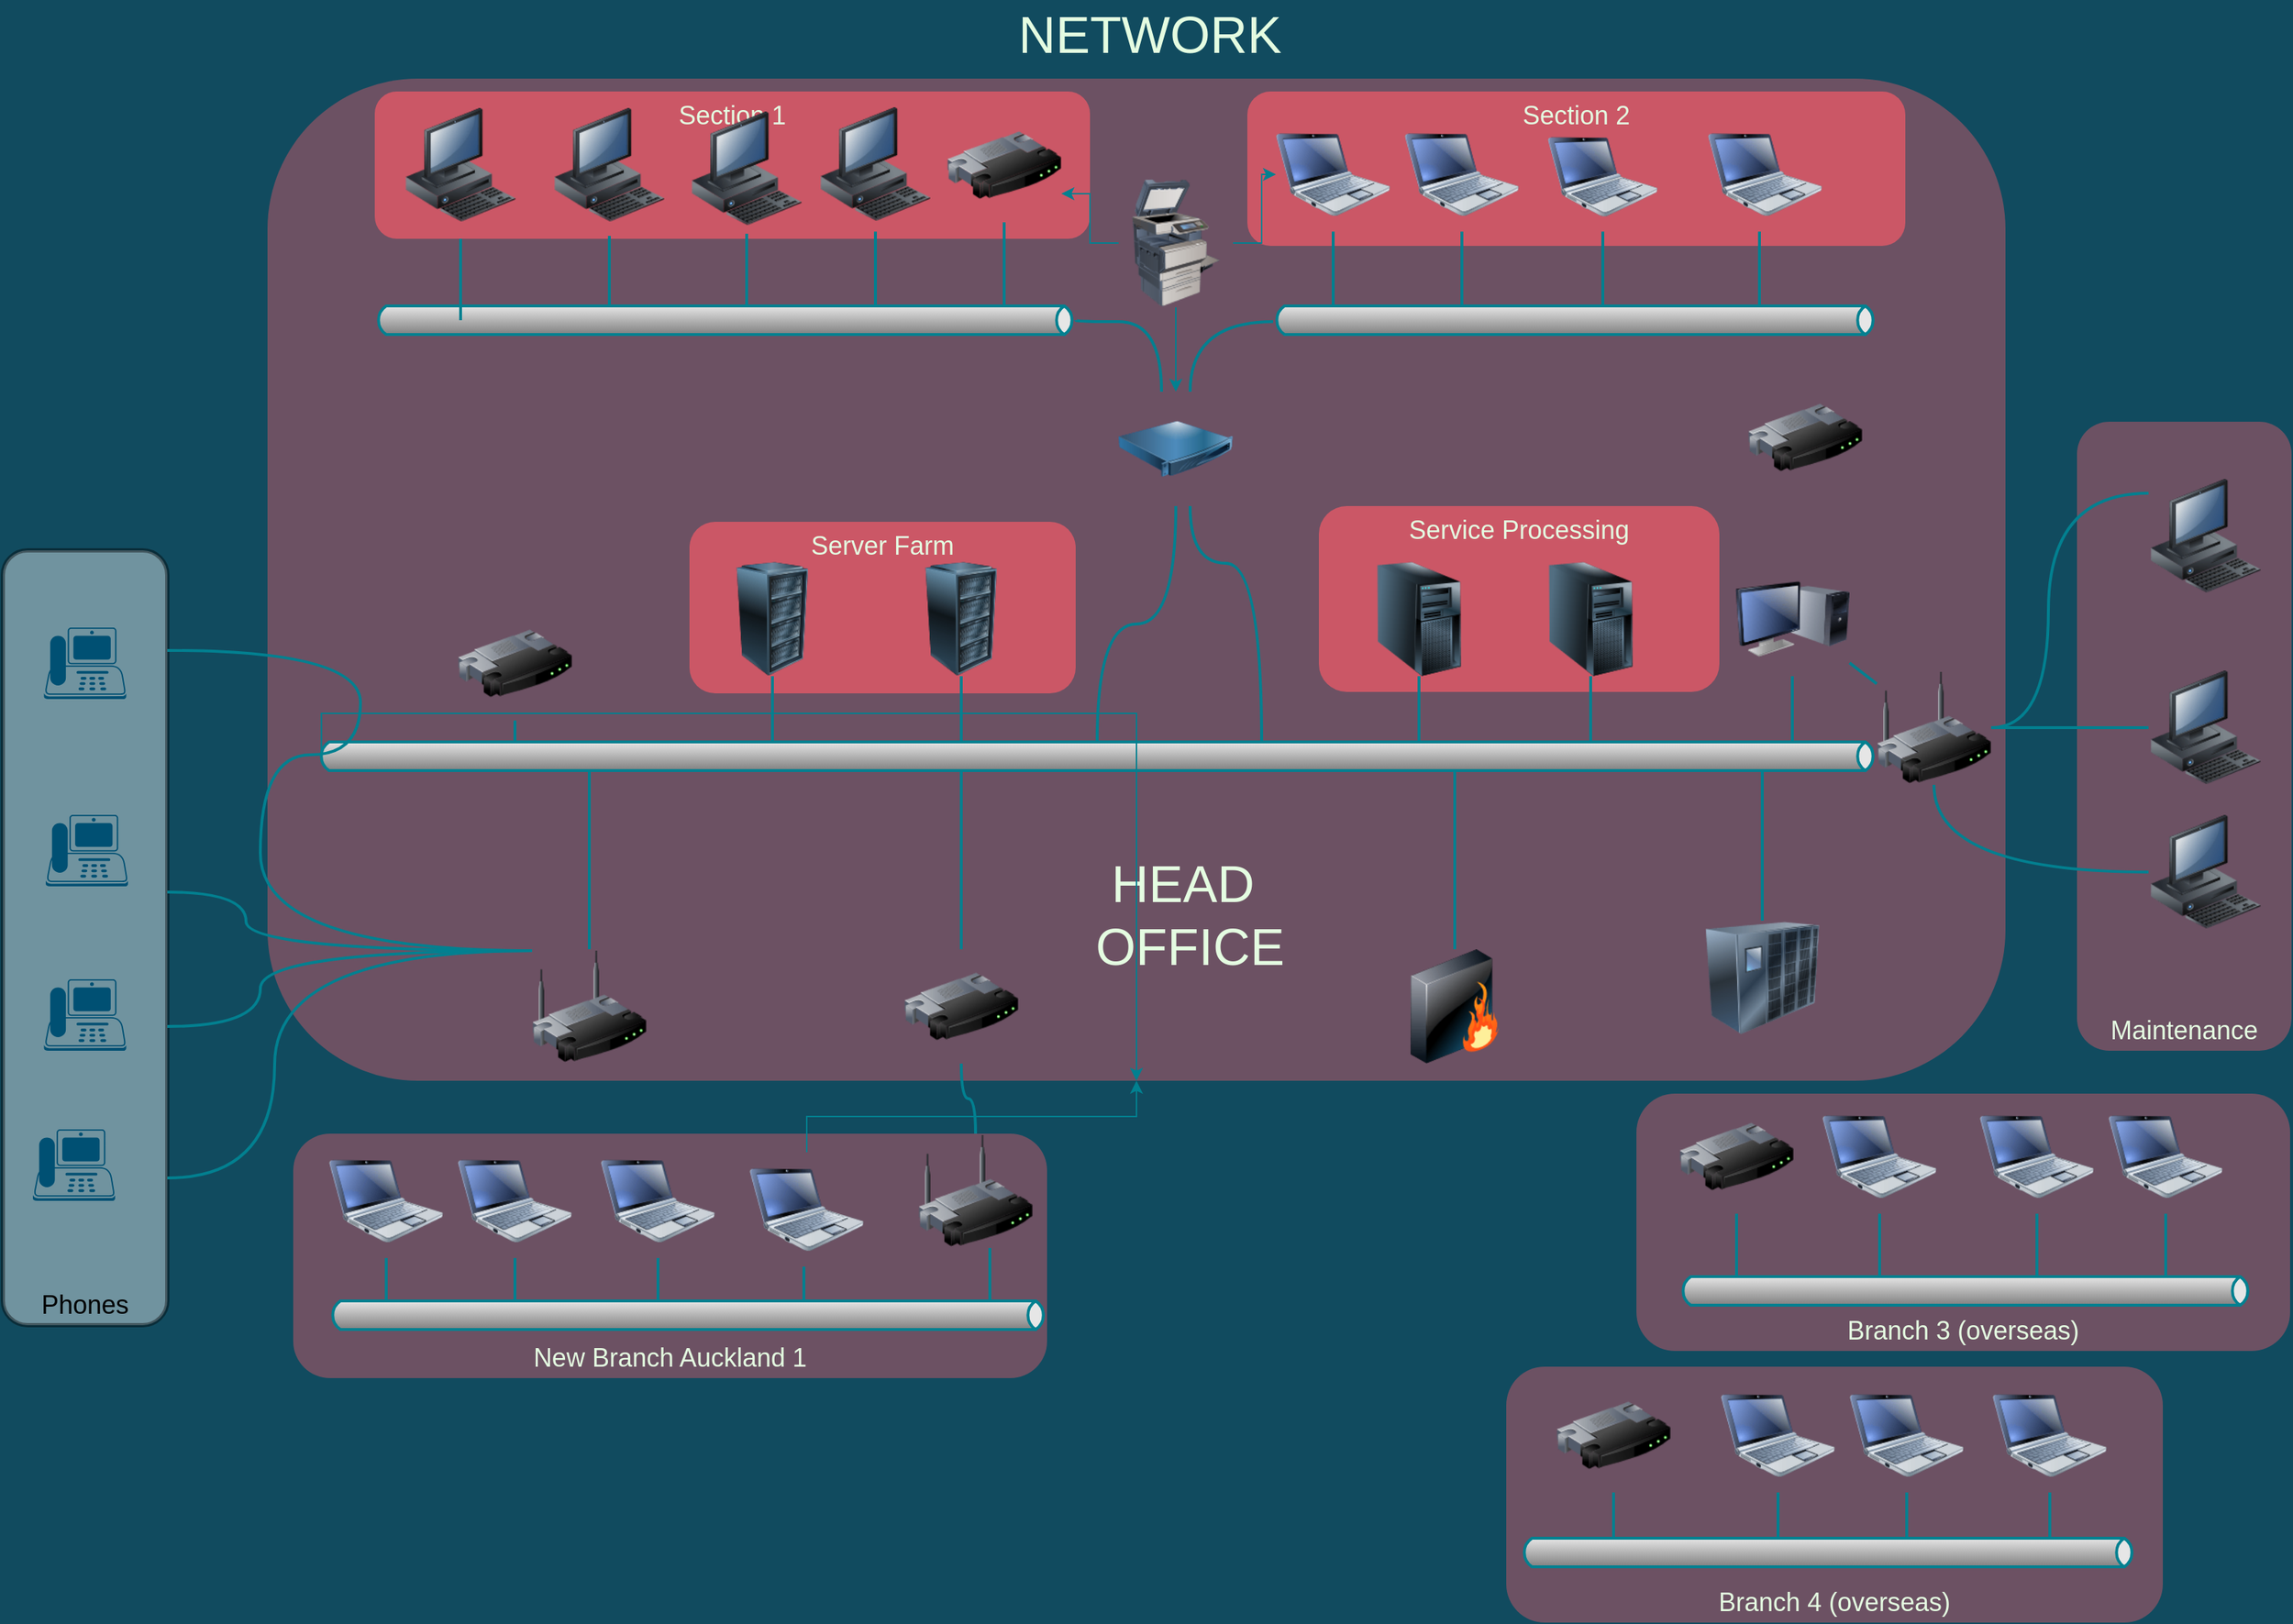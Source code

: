 <mxfile version="20.2.3" type="github">
  <diagram id="a45cf8ec-cd66-6f27-3ac3-be6e809c9e4a" name="Page-1">
    <mxGraphModel dx="1422" dy="737" grid="1" gridSize="10" guides="1" tooltips="1" connect="1" arrows="1" fold="1" page="1" pageScale="1" pageWidth="827" pageHeight="1169" background="#114B5F" math="0" shadow="0">
      <root>
        <mxCell id="0" />
        <mxCell id="1" parent="0" />
        <mxCell id="2" value="Maintenance" style="rounded=1;whiteSpace=wrap;html=1;shadow=0;strokeColor=none;fillColor=#F45B69;fontSize=18;fontColor=#E4FDE1;verticalAlign=bottom;fontStyle=0;opacity=40;strokeWidth=3;" parent="1" vertex="1">
          <mxGeometry x="1480" y="310" width="150" height="440" as="geometry" />
        </mxCell>
        <mxCell id="3" value="" style="rounded=1;whiteSpace=wrap;html=1;shadow=0;strokeColor=none;fillColor=#F45B69;fontSize=18;fontColor=#E4FDE1;opacity=40;fontStyle=0;strokeWidth=3;" parent="1" vertex="1">
          <mxGeometry x="215" y="70" width="1215" height="701" as="geometry" />
        </mxCell>
        <mxCell id="4" value="&lt;span&gt;Section 1&lt;/span&gt;" style="rounded=1;whiteSpace=wrap;html=1;shadow=0;strokeColor=none;fillColor=#F45B69;fontSize=18;fontColor=#E4FDE1;verticalAlign=top;opacity=70;fontStyle=0;strokeWidth=3;" parent="1" vertex="1">
          <mxGeometry x="290" y="79" width="500" height="103" as="geometry" />
        </mxCell>
        <mxCell id="7" value="Server Farm" style="rounded=1;whiteSpace=wrap;html=1;shadow=0;strokeColor=none;fillColor=#F45B69;fontSize=18;fontColor=#E4FDE1;verticalAlign=top;fontStyle=0;opacity=70;strokeWidth=3;" parent="1" vertex="1">
          <mxGeometry x="510" y="380" width="270" height="120" as="geometry" />
        </mxCell>
        <mxCell id="8" value="Service Processing" style="rounded=1;whiteSpace=wrap;html=1;shadow=0;strokeColor=none;fillColor=#F45B69;fontSize=18;fontColor=#E4FDE1;verticalAlign=top;fontStyle=0;opacity=70;strokeWidth=3;" parent="1" vertex="1">
          <mxGeometry x="950" y="369" width="280" height="130" as="geometry" />
        </mxCell>
        <mxCell id="10" value="&lt;span style=&quot;line-height: 17.182px&quot;&gt;Section 2&lt;/span&gt;&lt;br&gt;" style="rounded=1;whiteSpace=wrap;html=1;shadow=0;strokeColor=none;fillColor=#F45B69;fontSize=18;fontColor=#E4FDE1;verticalAlign=top;opacity=70;fontStyle=0;strokeWidth=3;" parent="1" vertex="1">
          <mxGeometry x="900" y="79" width="460" height="108" as="geometry" />
        </mxCell>
        <mxCell id="11" value="Branch 4&lt;span style=&quot;line-height: 17.182px&quot;&gt;&amp;nbsp;(overseas)&lt;/span&gt;" style="rounded=1;whiteSpace=wrap;html=1;shadow=0;strokeColor=none;fillColor=#F45B69;fontSize=18;fontColor=#E4FDE1;fontStyle=0;verticalAlign=bottom;opacity=40;strokeWidth=3;" parent="1" vertex="1">
          <mxGeometry x="1081" y="971" width="459" height="179" as="geometry" />
        </mxCell>
        <mxCell id="12" value="Branch 3 (overseas)" style="rounded=1;whiteSpace=wrap;html=1;shadow=0;strokeColor=none;fillColor=#F45B69;fontSize=18;fontColor=#E4FDE1;verticalAlign=bottom;fontStyle=0;opacity=40;strokeWidth=3;" parent="1" vertex="1">
          <mxGeometry x="1172" y="780" width="457" height="180" as="geometry" />
        </mxCell>
        <mxCell id="15" value="New Branch Auckland 1" style="rounded=1;whiteSpace=wrap;html=1;shadow=0;strokeColor=none;fillColor=#F45B69;fontSize=18;fontColor=#E4FDE1;verticalAlign=bottom;fontStyle=0;opacity=40;strokeWidth=3;" parent="1" vertex="1">
          <mxGeometry x="233" y="808" width="527" height="171" as="geometry" />
        </mxCell>
        <mxCell id="16" value="Phones" style="rounded=1;whiteSpace=wrap;html=1;shadow=0;fontSize=18;verticalAlign=bottom;fontStyle=0;opacity=40;strokeWidth=3;" parent="1" vertex="1">
          <mxGeometry x="30" y="400" width="115" height="542" as="geometry" />
        </mxCell>
        <mxCell id="20" value="" style="strokeWidth=2;strokeColor=#028090;dashed=0;align=center;html=1;fontSize=8;shape=mxgraph.eip.messageChannel;shadow=0;fillColor=#F45B69;fontColor=#E4FDE1;fontStyle=0" parent="1" vertex="1">
          <mxGeometry x="290" y="229" width="490" height="20" as="geometry" />
        </mxCell>
        <mxCell id="21" value="" style="edgeStyle=elbowEdgeStyle;strokeWidth=2;rounded=0;endArrow=none;startArrow=none;startSize=10;endSize=10;dashed=0;html=1;strokeColor=#028090;fontSize=18;fontColor=#E4FDE1;startFill=0;endFill=0;fontStyle=0;labelBackgroundColor=#114B5F;" parent="1" target="20" edge="1">
          <mxGeometry relative="1" as="geometry">
            <mxPoint x="454" y="180" as="sourcePoint" />
            <mxPoint x="540" y="230" as="targetPoint" />
          </mxGeometry>
        </mxCell>
        <mxCell id="27" value="" style="image;html=1;image=img/lib/clip_art/computers/Netbook_128x128.png;shadow=0;strokeColor=#028090;fillColor=#F45B69;fontSize=18;fontColor=#E4FDE1;fontStyle=0;labelBackgroundColor=#114B5F;" parent="1" vertex="1">
          <mxGeometry x="920" y="97" width="80" height="80" as="geometry" />
        </mxCell>
        <mxCell id="28" value="" style="image;html=1;image=img/lib/clip_art/computers/Netbook_128x128.png;shadow=0;strokeColor=#028090;fillColor=#F45B69;fontSize=18;fontColor=#E4FDE1;fontStyle=0;labelBackgroundColor=#114B5F;" parent="1" vertex="1">
          <mxGeometry x="1010" y="97" width="80" height="80" as="geometry" />
        </mxCell>
        <mxCell id="29" value="" style="image;html=1;image=img/lib/clip_art/computers/Netbook_128x128.png;shadow=0;strokeColor=#028090;fillColor=#F45B69;fontSize=18;fontColor=#E4FDE1;fontStyle=0;labelBackgroundColor=#114B5F;" parent="1" vertex="1">
          <mxGeometry x="1110" y="100" width="77" height="77" as="geometry" />
        </mxCell>
        <mxCell id="34" value="" style="image;html=1;image=img/lib/clip_art/computers/Netbook_128x128.png;shadow=0;strokeColor=#028090;fillColor=#F45B69;fontSize=18;fontColor=#E4FDE1;fontStyle=0;labelBackgroundColor=#114B5F;" parent="1" vertex="1">
          <mxGeometry x="1222" y="97" width="80" height="80" as="geometry" />
        </mxCell>
        <mxCell id="39" value="" style="image;html=1;image=img/lib/clip_art/computers/Server_Rack_128x128.png;shadow=0;strokeColor=#028090;fillColor=#F45B69;fontSize=18;fontColor=#E4FDE1;fontStyle=0;labelBackgroundColor=#114B5F;" parent="1" vertex="1">
          <mxGeometry x="528" y="408" width="80" height="80" as="geometry" />
        </mxCell>
        <mxCell id="40" value="" style="image;html=1;image=img/lib/clip_art/computers/Server_Rack_128x128.png;shadow=0;strokeColor=#028090;fillColor=#F45B69;fontSize=18;fontColor=#E4FDE1;fontStyle=0;labelBackgroundColor=#114B5F;" parent="1" vertex="1">
          <mxGeometry x="660" y="408" width="80" height="80" as="geometry" />
        </mxCell>
        <mxCell id="42" value="" style="image;html=1;image=img/lib/clip_art/computers/Server_Tower_128x128.png;shadow=0;strokeColor=#028090;fillColor=#F45B69;fontSize=18;fontColor=#E4FDE1;fontStyle=0;labelBackgroundColor=#114B5F;" parent="1" vertex="1">
          <mxGeometry x="980" y="408" width="80" height="80" as="geometry" />
        </mxCell>
        <mxCell id="43" value="" style="image;html=1;image=img/lib/clip_art/computers/Server_Tower_128x128.png;shadow=0;strokeColor=#028090;fillColor=#F45B69;fontSize=18;fontColor=#E4FDE1;fontStyle=0;labelBackgroundColor=#114B5F;" parent="1" vertex="1">
          <mxGeometry x="1100" y="408" width="80" height="80" as="geometry" />
        </mxCell>
        <mxCell id="45" value="" style="strokeWidth=2;strokeColor=#028090;dashed=0;align=center;html=1;fontSize=8;shape=mxgraph.eip.messageChannel;shadow=0;fillColor=#F45B69;fontColor=#E4FDE1;fontStyle=0" parent="1" vertex="1">
          <mxGeometry x="918" y="229" width="422" height="20" as="geometry" />
        </mxCell>
        <mxCell id="48" value="" style="strokeWidth=2;strokeColor=#028090;dashed=0;align=center;html=1;fontSize=8;shape=mxgraph.eip.messageChannel;shadow=0;fillColor=#F45B69;fontColor=#E4FDE1;fontStyle=0" parent="1" vertex="1">
          <mxGeometry x="250" y="534" width="1090" height="20" as="geometry" />
        </mxCell>
        <mxCell id="51" value="" style="image;html=1;image=img/lib/clip_art/networking/Router_128x128.png;shadow=0;strokeColor=#028090;fillColor=#F45B69;fontSize=18;fontColor=#E4FDE1;fontStyle=0;labelBackgroundColor=#114B5F;" parent="1" vertex="1">
          <mxGeometry x="690" y="90.5" width="80" height="80" as="geometry" />
        </mxCell>
        <mxCell id="52" value="" style="image;html=1;image=img/lib/clip_art/networking/Router_128x128.png;shadow=0;strokeColor=#028090;fillColor=#F45B69;fontSize=18;fontColor=#E4FDE1;fontStyle=0;labelBackgroundColor=#114B5F;" parent="1" vertex="1">
          <mxGeometry x="1250" y="281" width="80" height="80" as="geometry" />
        </mxCell>
        <mxCell id="53" value="" style="image;html=1;image=img/lib/clip_art/networking/Router_128x128.png;shadow=0;strokeColor=#028090;fillColor=#F45B69;fontSize=18;fontColor=#E4FDE1;fontStyle=0;labelBackgroundColor=#114B5F;" parent="1" vertex="1">
          <mxGeometry x="660" y="679" width="80" height="80" as="geometry" />
        </mxCell>
        <mxCell id="54" value="" style="image;html=1;image=img/lib/clip_art/computers/Monitor_Tower_128x128.png;shadow=0;strokeColor=#028090;fillColor=#F45B69;fontSize=18;fontColor=#E4FDE1;fontStyle=0;labelBackgroundColor=#114B5F;" parent="1" vertex="1">
          <mxGeometry x="1241" y="408" width="80" height="80" as="geometry" />
        </mxCell>
        <mxCell id="55" value="" style="image;html=1;image=img/lib/clip_art/networking/Wireless_Router_128x128.png;shadow=0;strokeColor=#028090;fillColor=#F45B69;fontSize=18;fontColor=#E4FDE1;fontStyle=0;labelBackgroundColor=#114B5F;" parent="1" vertex="1">
          <mxGeometry x="400" y="679" width="80" height="80" as="geometry" />
        </mxCell>
        <mxCell id="56" value="" style="image;html=1;image=img/lib/clip_art/networking/Wireless_Router_128x128.png;shadow=0;strokeColor=#028090;fillColor=#F45B69;fontSize=18;fontColor=#E4FDE1;fontStyle=0;labelBackgroundColor=#114B5F;" parent="1" vertex="1">
          <mxGeometry x="1340" y="484" width="80" height="80" as="geometry" />
        </mxCell>
        <mxCell id="57" value="" style="image;html=1;image=img/lib/clip_art/networking/Wireless_Router_128x128.png;shadow=0;strokeColor=#028090;fillColor=#F45B69;fontSize=18;fontColor=#E4FDE1;fontStyle=0;labelBackgroundColor=#114B5F;" parent="1" vertex="1">
          <mxGeometry x="670" y="808" width="80" height="80" as="geometry" />
        </mxCell>
        <mxCell id="58" style="edgeStyle=orthogonalEdgeStyle;rounded=0;html=1;fontSize=18;fontColor=#E4FDE1;endArrow=none;endFill=0;strokeColor=#028090;strokeWidth=2;curved=1;fontStyle=0;labelBackgroundColor=#114B5F;" parent="1" source="53" target="57" edge="1">
          <mxGeometry relative="1" as="geometry" />
        </mxCell>
        <mxCell id="59" value="" style="image;html=1;image=img/lib/clip_art/computers/Netbook_128x128.png;shadow=0;strokeColor=#028090;fillColor=#F45B69;fontSize=18;fontColor=#E4FDE1;fontStyle=0;labelBackgroundColor=#114B5F;" parent="1" vertex="1">
          <mxGeometry x="258" y="815" width="80" height="80" as="geometry" />
        </mxCell>
        <mxCell id="60" value="" style="image;html=1;image=img/lib/clip_art/computers/Netbook_128x128.png;shadow=0;strokeColor=#028090;fillColor=#F45B69;fontSize=18;fontColor=#E4FDE1;fontStyle=0;labelBackgroundColor=#114B5F;" parent="1" vertex="1">
          <mxGeometry x="348" y="815" width="80" height="80" as="geometry" />
        </mxCell>
        <mxCell id="61" value="" style="image;html=1;image=img/lib/clip_art/computers/Netbook_128x128.png;shadow=0;strokeColor=#028090;fillColor=#F45B69;fontSize=18;fontColor=#E4FDE1;fontStyle=0;labelBackgroundColor=#114B5F;" parent="1" vertex="1">
          <mxGeometry x="448" y="815" width="80" height="80" as="geometry" />
        </mxCell>
        <mxCell id="62" value="" style="strokeWidth=2;strokeColor=#028090;dashed=0;align=center;html=1;fontSize=8;shape=mxgraph.eip.messageChannel;shadow=0;fillColor=#F45B69;fontColor=#E4FDE1;fontStyle=0" parent="1" vertex="1">
          <mxGeometry x="258" y="925" width="502" height="20" as="geometry" />
        </mxCell>
        <mxCell id="S_aeM2Ueok2u3y1u8jTA-180" style="edgeStyle=orthogonalEdgeStyle;rounded=0;orthogonalLoop=1;jettySize=auto;html=1;fontColor=#E4FDE1;strokeColor=#028090;fillColor=#F45B69;" edge="1" parent="1" source="64" target="3">
          <mxGeometry relative="1" as="geometry" />
        </mxCell>
        <mxCell id="64" value="" style="image;html=1;image=img/lib/clip_art/computers/Netbook_128x128.png;shadow=0;strokeColor=#028090;fillColor=#F45B69;fontSize=18;fontColor=#E4FDE1;fontStyle=0;labelBackgroundColor=#114B5F;" parent="1" vertex="1">
          <mxGeometry x="552" y="821" width="80" height="80" as="geometry" />
        </mxCell>
        <mxCell id="67" value="" style="image;html=1;image=img/lib/clip_art/computers/Netbook_128x128.png;shadow=0;strokeColor=#028090;fillColor=#F45B69;fontSize=18;fontColor=#E4FDE1;fontStyle=0;labelBackgroundColor=#114B5F;" parent="1" vertex="1">
          <mxGeometry x="1502" y="784" width="80" height="80" as="geometry" />
        </mxCell>
        <mxCell id="68" value="" style="image;html=1;image=img/lib/clip_art/computers/Netbook_128x128.png;shadow=0;strokeColor=#028090;fillColor=#F45B69;fontSize=18;fontColor=#E4FDE1;fontStyle=0;labelBackgroundColor=#114B5F;" parent="1" vertex="1">
          <mxGeometry x="1412" y="784" width="80" height="80" as="geometry" />
        </mxCell>
        <mxCell id="69" value="" style="image;html=1;image=img/lib/clip_art/computers/Netbook_128x128.png;shadow=0;strokeColor=#028090;fillColor=#F45B69;fontSize=18;fontColor=#E4FDE1;fontStyle=0;labelBackgroundColor=#114B5F;" parent="1" vertex="1">
          <mxGeometry x="1302" y="784" width="80" height="80" as="geometry" />
        </mxCell>
        <mxCell id="70" value="" style="strokeWidth=2;strokeColor=#028090;dashed=0;align=center;html=1;fontSize=8;shape=mxgraph.eip.messageChannel;shadow=0;fillColor=#F45B69;fontColor=#E4FDE1;fontStyle=0" parent="1" vertex="1">
          <mxGeometry x="1202" y="908" width="400" height="20" as="geometry" />
        </mxCell>
        <mxCell id="71" value="" style="image;html=1;image=img/lib/clip_art/computers/Netbook_128x128.png;shadow=0;strokeColor=#028090;fillColor=#F45B69;fontSize=18;fontColor=#E4FDE1;fontStyle=0;labelBackgroundColor=#114B5F;" parent="1" vertex="1">
          <mxGeometry x="1231" y="979" width="80" height="80" as="geometry" />
        </mxCell>
        <mxCell id="72" value="" style="image;html=1;image=img/lib/clip_art/computers/Netbook_128x128.png;shadow=0;strokeColor=#028090;fillColor=#F45B69;fontSize=18;fontColor=#E4FDE1;fontStyle=0;labelBackgroundColor=#114B5F;" parent="1" vertex="1">
          <mxGeometry x="1321" y="979" width="80" height="80" as="geometry" />
        </mxCell>
        <mxCell id="73" value="" style="image;html=1;image=img/lib/clip_art/computers/Netbook_128x128.png;shadow=0;strokeColor=#028090;fillColor=#F45B69;fontSize=18;fontColor=#E4FDE1;fontStyle=0;labelBackgroundColor=#114B5F;" parent="1" vertex="1">
          <mxGeometry x="1421" y="979" width="80" height="80" as="geometry" />
        </mxCell>
        <mxCell id="74" value="" style="strokeWidth=2;strokeColor=#028090;dashed=0;align=center;html=1;fontSize=8;shape=mxgraph.eip.messageChannel;shadow=0;fillColor=#F45B69;fontColor=#E4FDE1;fontStyle=0" parent="1" vertex="1">
          <mxGeometry x="1091" y="1091" width="430" height="20" as="geometry" />
        </mxCell>
        <mxCell id="76" value="" style="image;html=1;image=img/lib/clip_art/computers/Workstation_128x128.png;shadow=0;strokeColor=#028090;fillColor=#F45B69;fontSize=18;fontColor=#E4FDE1;fontStyle=0;labelBackgroundColor=#114B5F;" parent="1" vertex="1">
          <mxGeometry x="1530" y="484" width="80" height="80" as="geometry" />
        </mxCell>
        <mxCell id="77" value="" style="image;html=1;image=img/lib/clip_art/computers/Workstation_128x128.png;shadow=0;strokeColor=#028090;fillColor=#F45B69;fontSize=18;fontColor=#E4FDE1;fontStyle=0;labelBackgroundColor=#114B5F;" parent="1" vertex="1">
          <mxGeometry x="1530" y="585" width="80" height="80" as="geometry" />
        </mxCell>
        <mxCell id="79" value="" style="image;html=1;image=img/lib/clip_art/computers/Workstation_128x128.png;shadow=0;strokeColor=#028090;fillColor=#F45B69;fontSize=18;fontColor=#E4FDE1;fontStyle=0;labelBackgroundColor=#114B5F;" parent="1" vertex="1">
          <mxGeometry x="310" y="90.5" width="80" height="80" as="geometry" />
        </mxCell>
        <mxCell id="80" value="" style="image;html=1;image=img/lib/clip_art/computers/Workstation_128x128.png;shadow=0;strokeColor=#028090;fillColor=#F45B69;fontSize=18;fontColor=#E4FDE1;fontStyle=0;labelBackgroundColor=#114B5F;" parent="1" vertex="1">
          <mxGeometry x="414" y="90.5" width="80" height="80" as="geometry" />
        </mxCell>
        <mxCell id="81" value="" style="image;html=1;image=img/lib/clip_art/computers/Workstation_128x128.png;shadow=0;strokeColor=#028090;fillColor=#F45B69;fontSize=18;fontColor=#E4FDE1;fontStyle=0;labelBackgroundColor=#114B5F;" parent="1" vertex="1">
          <mxGeometry x="510" y="93" width="80" height="80" as="geometry" />
        </mxCell>
        <mxCell id="82" value="" style="image;html=1;image=img/lib/clip_art/networking/Firewall_128x128.png;shadow=0;strokeColor=#028090;fillColor=#F45B69;fontSize=18;fontColor=#E4FDE1;fontStyle=0;labelBackgroundColor=#114B5F;" parent="1" vertex="1">
          <mxGeometry x="1005" y="679" width="80" height="80" as="geometry" />
        </mxCell>
        <mxCell id="85" value="" style="edgeStyle=elbowEdgeStyle;strokeWidth=2;rounded=0;endArrow=none;startArrow=none;startSize=10;endSize=10;dashed=0;html=1;strokeColor=#028090;fontSize=18;fontColor=#E4FDE1;startFill=0;endFill=0;fontStyle=0;labelBackgroundColor=#114B5F;" parent="1" target="20" edge="1">
          <mxGeometry relative="1" as="geometry">
            <mxPoint x="550" y="178.5" as="sourcePoint" />
            <mxPoint x="630" y="230" as="targetPoint" />
          </mxGeometry>
        </mxCell>
        <mxCell id="86" value="" style="edgeStyle=elbowEdgeStyle;strokeWidth=2;rounded=0;endArrow=none;startArrow=none;startSize=10;endSize=10;dashed=0;html=1;strokeColor=#028090;fontSize=18;fontColor=#E4FDE1;startFill=0;endFill=0;fontStyle=0;labelBackgroundColor=#114B5F;" parent="1" target="20" edge="1">
          <mxGeometry relative="1" as="geometry">
            <mxPoint x="640" y="177" as="sourcePoint" />
            <mxPoint x="730" y="230" as="targetPoint" />
          </mxGeometry>
        </mxCell>
        <mxCell id="87" value="" style="edgeStyle=elbowEdgeStyle;strokeWidth=2;rounded=0;endArrow=none;startArrow=none;startSize=10;endSize=10;dashed=0;html=1;strokeColor=#028090;fontSize=18;fontColor=#E4FDE1;startFill=0;endFill=0;fontStyle=0;labelBackgroundColor=#114B5F;" parent="1" source="27" target="45" edge="1">
          <mxGeometry relative="1" as="geometry">
            <mxPoint x="910" y="169" as="sourcePoint" />
            <mxPoint x="910" y="222" as="targetPoint" />
          </mxGeometry>
        </mxCell>
        <mxCell id="88" value="" style="edgeStyle=elbowEdgeStyle;strokeWidth=2;rounded=0;endArrow=none;startArrow=none;startSize=10;endSize=10;dashed=0;html=1;strokeColor=#028090;fontSize=18;fontColor=#E4FDE1;startFill=0;endFill=0;fontStyle=0;labelBackgroundColor=#114B5F;" parent="1" source="28" target="45" edge="1">
          <mxGeometry relative="1" as="geometry">
            <mxPoint x="560" y="197" as="sourcePoint" />
            <mxPoint x="560" y="250" as="targetPoint" />
          </mxGeometry>
        </mxCell>
        <mxCell id="89" value="" style="edgeStyle=elbowEdgeStyle;strokeWidth=2;rounded=0;endArrow=none;startArrow=none;startSize=10;endSize=10;dashed=0;html=1;strokeColor=#028090;fontSize=18;fontColor=#E4FDE1;startFill=0;endFill=0;fontStyle=0;labelBackgroundColor=#114B5F;" parent="1" source="29" target="45" edge="1">
          <mxGeometry relative="1" as="geometry">
            <mxPoint x="1060" y="187" as="sourcePoint" />
            <mxPoint x="1060" y="239" as="targetPoint" />
          </mxGeometry>
        </mxCell>
        <mxCell id="90" value="" style="edgeStyle=elbowEdgeStyle;strokeWidth=2;rounded=0;endArrow=none;startArrow=none;startSize=10;endSize=10;dashed=0;html=1;strokeColor=#028090;fontSize=18;fontColor=#E4FDE1;startFill=0;endFill=0;fontStyle=0;labelBackgroundColor=#114B5F;" parent="1" source="51" target="20" edge="1">
          <mxGeometry relative="1" as="geometry">
            <mxPoint x="1070" y="197" as="sourcePoint" />
            <mxPoint x="1070" y="249" as="targetPoint" />
          </mxGeometry>
        </mxCell>
        <mxCell id="97" value="" style="edgeStyle=elbowEdgeStyle;strokeWidth=2;rounded=0;endArrow=none;startArrow=none;startSize=10;endSize=10;dashed=0;html=1;strokeColor=#028090;fontSize=18;fontColor=#E4FDE1;startFill=0;endFill=0;fontStyle=0;labelBackgroundColor=#114B5F;" parent="1" source="39" target="48" edge="1">
          <mxGeometry relative="1" as="geometry">
            <mxPoint x="490" y="564" as="sourcePoint" />
            <mxPoint x="490" y="604" as="targetPoint" />
          </mxGeometry>
        </mxCell>
        <mxCell id="98" value="" style="edgeStyle=elbowEdgeStyle;strokeWidth=2;rounded=0;endArrow=none;startArrow=none;startSize=10;endSize=10;dashed=0;html=1;strokeColor=#028090;fontSize=18;fontColor=#E4FDE1;startFill=0;endFill=0;fontStyle=0;labelBackgroundColor=#114B5F;" parent="1" source="40" target="48" edge="1">
          <mxGeometry relative="1" as="geometry">
            <mxPoint x="500" y="574" as="sourcePoint" />
            <mxPoint x="500" y="614" as="targetPoint" />
          </mxGeometry>
        </mxCell>
        <mxCell id="100" value="" style="edgeStyle=elbowEdgeStyle;strokeWidth=2;rounded=0;endArrow=none;startArrow=none;startSize=10;endSize=10;dashed=0;html=1;strokeColor=#028090;fontSize=18;fontColor=#E4FDE1;startFill=0;endFill=0;fontStyle=0;labelBackgroundColor=#114B5F;" parent="1" source="42" target="48" edge="1">
          <mxGeometry relative="1" as="geometry">
            <mxPoint x="745" y="574" as="sourcePoint" />
            <mxPoint x="745" y="614" as="targetPoint" />
          </mxGeometry>
        </mxCell>
        <mxCell id="101" value="" style="edgeStyle=elbowEdgeStyle;strokeWidth=2;rounded=0;endArrow=none;startArrow=none;startSize=10;endSize=10;dashed=0;html=1;strokeColor=#028090;fontSize=18;fontColor=#E4FDE1;startFill=0;endFill=0;fontStyle=0;labelBackgroundColor=#114B5F;" parent="1" source="43" target="48" edge="1">
          <mxGeometry relative="1" as="geometry">
            <mxPoint x="755" y="584" as="sourcePoint" />
            <mxPoint x="755" y="624" as="targetPoint" />
          </mxGeometry>
        </mxCell>
        <mxCell id="103" value="" style="edgeStyle=elbowEdgeStyle;strokeWidth=2;rounded=0;endArrow=none;startArrow=none;startSize=10;endSize=10;dashed=0;html=1;strokeColor=#028090;fontSize=18;fontColor=#E4FDE1;startFill=0;endFill=0;fontStyle=0;labelBackgroundColor=#114B5F;" parent="1" source="82" target="48" edge="1">
          <mxGeometry relative="1" as="geometry">
            <mxPoint x="775" y="604" as="sourcePoint" />
            <mxPoint x="775" y="644" as="targetPoint" />
          </mxGeometry>
        </mxCell>
        <mxCell id="105" value="" style="edgeStyle=elbowEdgeStyle;strokeWidth=2;rounded=0;endArrow=none;startArrow=none;startSize=10;endSize=10;dashed=0;html=1;strokeColor=#028090;fontSize=18;fontColor=#E4FDE1;startFill=0;endFill=0;fontStyle=0;labelBackgroundColor=#114B5F;entryX=0;entryY=0;entryDx=340;entryDy=0;entryPerimeter=0;" parent="1" source="34" target="45" edge="1">
          <mxGeometry relative="1" as="geometry">
            <mxPoint x="970" y="379" as="sourcePoint" />
            <mxPoint x="1262" y="220" as="targetPoint" />
          </mxGeometry>
        </mxCell>
        <mxCell id="117" style="edgeStyle=orthogonalEdgeStyle;rounded=0;html=1;startArrow=none;startFill=0;endArrow=none;endFill=0;fontSize=18;fontColor=#E4FDE1;strokeColor=#028090;strokeWidth=2;curved=1;fontStyle=0;labelBackgroundColor=#114B5F;" parent="1" source="55" target="16" edge="1">
          <mxGeometry relative="1" as="geometry">
            <Array as="points">
              <mxPoint x="210" y="680" />
              <mxPoint x="210" y="543" />
              <mxPoint x="280" y="543" />
              <mxPoint x="280" y="470" />
              <mxPoint x="130" y="470" />
            </Array>
          </mxGeometry>
        </mxCell>
        <mxCell id="118" style="edgeStyle=orthogonalEdgeStyle;rounded=0;html=1;startArrow=none;startFill=0;endArrow=none;endFill=0;fontSize=18;fontColor=#E4FDE1;strokeColor=#028090;strokeWidth=2;curved=1;fontStyle=0;labelBackgroundColor=#114B5F;" parent="1" source="55" target="16" edge="1">
          <mxGeometry relative="1" as="geometry">
            <Array as="points">
              <mxPoint x="200" y="680" />
              <mxPoint x="200" y="639" />
            </Array>
          </mxGeometry>
        </mxCell>
        <mxCell id="119" style="edgeStyle=orthogonalEdgeStyle;rounded=0;html=1;startArrow=none;startFill=0;endArrow=none;endFill=0;fontSize=18;fontColor=#E4FDE1;strokeColor=#028090;strokeWidth=2;curved=1;fontStyle=0;labelBackgroundColor=#114B5F;" parent="1" source="55" target="16" edge="1">
          <mxGeometry relative="1" as="geometry">
            <Array as="points">
              <mxPoint x="210" y="680" />
              <mxPoint x="210" y="733" />
            </Array>
          </mxGeometry>
        </mxCell>
        <mxCell id="120" value="" style="edgeStyle=elbowEdgeStyle;strokeWidth=2;rounded=0;endArrow=none;startArrow=none;startSize=10;endSize=10;dashed=0;html=1;strokeColor=#028090;fontSize=18;fontColor=#E4FDE1;startFill=0;endFill=0;fontStyle=0;labelBackgroundColor=#114B5F;" parent="1" source="48" target="53" edge="1">
          <mxGeometry relative="1" as="geometry">
            <mxPoint x="489.762" y="564.476" as="sourcePoint" />
            <mxPoint x="489.762" y="603.762" as="targetPoint" />
          </mxGeometry>
        </mxCell>
        <mxCell id="121" value="" style="edgeStyle=elbowEdgeStyle;strokeWidth=2;rounded=0;endArrow=none;startArrow=none;startSize=10;endSize=10;dashed=0;html=1;strokeColor=#028090;fontSize=18;fontColor=#E4FDE1;startFill=0;endFill=0;fontStyle=0;labelBackgroundColor=#114B5F;" parent="1" source="48" target="54" edge="1">
          <mxGeometry relative="1" as="geometry">
            <mxPoint x="650.476" y="624" as="sourcePoint" />
            <mxPoint x="650.476" y="689.476" as="targetPoint" />
          </mxGeometry>
        </mxCell>
        <mxCell id="126" style="edgeStyle=none;rounded=0;html=1;startArrow=none;startFill=0;endArrow=none;endFill=0;fontSize=18;fontColor=#E4FDE1;strokeColor=#028090;strokeWidth=2;fontStyle=0;labelBackgroundColor=#114B5F;" parent="1" source="54" target="56" edge="1">
          <mxGeometry relative="1" as="geometry" />
        </mxCell>
        <mxCell id="128" style="edgeStyle=orthogonalEdgeStyle;rounded=0;html=1;startArrow=none;startFill=0;endArrow=none;endFill=0;fontSize=18;fontColor=#E4FDE1;strokeColor=#028090;strokeWidth=2;curved=1;fontStyle=0;labelBackgroundColor=#114B5F;" parent="1" source="77" target="56" edge="1">
          <mxGeometry relative="1" as="geometry" />
        </mxCell>
        <mxCell id="129" style="edgeStyle=orthogonalEdgeStyle;rounded=0;html=1;startArrow=none;startFill=0;endArrow=none;endFill=0;fontSize=18;fontColor=#E4FDE1;strokeColor=#028090;strokeWidth=2;curved=1;fontStyle=0;labelBackgroundColor=#114B5F;" parent="1" source="76" target="56" edge="1">
          <mxGeometry relative="1" as="geometry" />
        </mxCell>
        <mxCell id="130" value="" style="image;html=1;image=img/lib/clip_art/networking/Router_128x128.png;shadow=0;strokeColor=#028090;fillColor=#F45B69;fontSize=18;fontColor=#E4FDE1;fontStyle=0;labelBackgroundColor=#114B5F;" parent="1" vertex="1">
          <mxGeometry x="1202" y="784" width="80" height="80" as="geometry" />
        </mxCell>
        <mxCell id="131" value="" style="image;html=1;image=img/lib/clip_art/networking/Router_128x128.png;shadow=0;strokeColor=#028090;fillColor=#F45B69;fontSize=18;fontColor=#E4FDE1;fontStyle=0;labelBackgroundColor=#114B5F;" parent="1" vertex="1">
          <mxGeometry x="1116" y="979" width="80" height="80" as="geometry" />
        </mxCell>
        <mxCell id="134" value="" style="edgeStyle=elbowEdgeStyle;strokeWidth=2;rounded=0;endArrow=none;startArrow=none;startSize=10;endSize=10;dashed=0;html=1;strokeColor=#028090;fontSize=18;fontColor=#E4FDE1;startFill=0;endFill=0;fontStyle=0;labelBackgroundColor=#114B5F;" parent="1" source="67" target="70" edge="1">
          <mxGeometry relative="1" as="geometry">
            <mxPoint x="977.476" y="475" as="sourcePoint" />
            <mxPoint x="977.476" y="504.762" as="targetPoint" />
          </mxGeometry>
        </mxCell>
        <mxCell id="135" value="" style="edgeStyle=elbowEdgeStyle;strokeWidth=2;rounded=0;endArrow=none;startArrow=none;startSize=10;endSize=10;dashed=0;html=1;strokeColor=#028090;fontSize=18;fontColor=#E4FDE1;startFill=0;endFill=0;fontStyle=0;labelBackgroundColor=#114B5F;" parent="1" source="68" target="70" edge="1">
          <mxGeometry relative="1" as="geometry">
            <mxPoint x="1161.587" y="873.967" as="sourcePoint" />
            <mxPoint x="1161.587" y="917.769" as="targetPoint" />
          </mxGeometry>
        </mxCell>
        <mxCell id="136" value="" style="edgeStyle=elbowEdgeStyle;strokeWidth=2;rounded=0;endArrow=none;startArrow=none;startSize=10;endSize=10;dashed=0;html=1;strokeColor=#028090;fontSize=18;fontColor=#E4FDE1;startFill=0;endFill=0;fontStyle=0;labelBackgroundColor=#114B5F;" parent="1" source="69" target="70" edge="1">
          <mxGeometry relative="1" as="geometry">
            <mxPoint x="1171.587" y="883.967" as="sourcePoint" />
            <mxPoint x="1171.587" y="927.769" as="targetPoint" />
          </mxGeometry>
        </mxCell>
        <mxCell id="137" value="" style="edgeStyle=elbowEdgeStyle;strokeWidth=2;rounded=0;endArrow=none;startArrow=none;startSize=10;endSize=10;dashed=0;html=1;strokeColor=#028090;fontSize=18;fontColor=#E4FDE1;startFill=0;endFill=0;fontStyle=0;labelBackgroundColor=#114B5F;" parent="1" source="130" target="70" edge="1">
          <mxGeometry relative="1" as="geometry">
            <mxPoint x="1181.587" y="893.967" as="sourcePoint" />
            <mxPoint x="1181.587" y="937.769" as="targetPoint" />
          </mxGeometry>
        </mxCell>
        <mxCell id="138" value="" style="edgeStyle=elbowEdgeStyle;strokeWidth=2;rounded=0;endArrow=none;startArrow=none;startSize=10;endSize=10;dashed=0;html=1;strokeColor=#028090;fontSize=18;fontColor=#E4FDE1;startFill=0;endFill=0;fontStyle=0;labelBackgroundColor=#114B5F;" parent="1" source="71" target="74" edge="1">
          <mxGeometry relative="1" as="geometry">
            <mxPoint x="1170.587" y="914.967" as="sourcePoint" />
            <mxPoint x="1170.587" y="958.769" as="targetPoint" />
          </mxGeometry>
        </mxCell>
        <mxCell id="139" value="" style="edgeStyle=elbowEdgeStyle;strokeWidth=2;rounded=0;endArrow=none;startArrow=none;startSize=10;endSize=10;dashed=0;html=1;strokeColor=#028090;fontSize=18;fontColor=#E4FDE1;startFill=0;endFill=0;fontStyle=0;labelBackgroundColor=#114B5F;" parent="1" source="72" target="74" edge="1">
          <mxGeometry relative="1" as="geometry">
            <mxPoint x="1180.587" y="924.967" as="sourcePoint" />
            <mxPoint x="1180.587" y="968.769" as="targetPoint" />
          </mxGeometry>
        </mxCell>
        <mxCell id="140" value="" style="edgeStyle=elbowEdgeStyle;strokeWidth=2;rounded=0;endArrow=none;startArrow=none;startSize=10;endSize=10;dashed=0;html=1;strokeColor=#028090;fontSize=18;fontColor=#E4FDE1;startFill=0;endFill=0;fontStyle=0;labelBackgroundColor=#114B5F;" parent="1" source="73" target="74" edge="1">
          <mxGeometry relative="1" as="geometry">
            <mxPoint x="1190.587" y="934.967" as="sourcePoint" />
            <mxPoint x="1190.587" y="978.769" as="targetPoint" />
          </mxGeometry>
        </mxCell>
        <mxCell id="141" value="" style="edgeStyle=elbowEdgeStyle;strokeWidth=2;rounded=0;endArrow=none;startArrow=none;startSize=10;endSize=10;dashed=0;html=1;strokeColor=#028090;fontSize=18;fontColor=#E4FDE1;startFill=0;endFill=0;fontStyle=0;labelBackgroundColor=#114B5F;" parent="1" source="131" target="74" edge="1">
          <mxGeometry relative="1" as="geometry">
            <mxPoint x="1200.587" y="944.967" as="sourcePoint" />
            <mxPoint x="1200.587" y="988.769" as="targetPoint" />
          </mxGeometry>
        </mxCell>
        <mxCell id="143" value="" style="edgeStyle=elbowEdgeStyle;strokeWidth=2;rounded=0;endArrow=none;startArrow=none;startSize=10;endSize=10;dashed=0;html=1;strokeColor=#028090;fontSize=18;fontColor=#E4FDE1;startFill=0;endFill=0;fontStyle=0;labelBackgroundColor=#114B5F;" parent="1" source="59" target="62" edge="1">
          <mxGeometry relative="1" as="geometry">
            <mxPoint x="443.083" y="463.876" as="sourcePoint" />
            <mxPoint x="443.083" y="504.372" as="targetPoint" />
          </mxGeometry>
        </mxCell>
        <mxCell id="144" value="" style="edgeStyle=elbowEdgeStyle;strokeWidth=2;rounded=0;endArrow=none;startArrow=none;startSize=10;endSize=10;dashed=0;html=1;strokeColor=#028090;fontSize=18;fontColor=#E4FDE1;startFill=0;endFill=0;fontStyle=0;labelBackgroundColor=#114B5F;" parent="1" source="60" target="62" edge="1">
          <mxGeometry relative="1" as="geometry">
            <mxPoint x="308.372" y="905.198" as="sourcePoint" />
            <mxPoint x="308.372" y="934.95" as="targetPoint" />
          </mxGeometry>
        </mxCell>
        <mxCell id="145" value="" style="edgeStyle=elbowEdgeStyle;strokeWidth=2;rounded=0;endArrow=none;startArrow=none;startSize=10;endSize=10;dashed=0;html=1;strokeColor=#028090;fontSize=18;fontColor=#E4FDE1;startFill=0;endFill=0;fontStyle=0;labelBackgroundColor=#114B5F;" parent="1" source="61" target="62" edge="1">
          <mxGeometry relative="1" as="geometry">
            <mxPoint x="397.628" y="905.198" as="sourcePoint" />
            <mxPoint x="397.628" y="934.95" as="targetPoint" />
          </mxGeometry>
        </mxCell>
        <mxCell id="146" value="" style="edgeStyle=elbowEdgeStyle;strokeWidth=2;rounded=0;endArrow=none;startArrow=none;startSize=10;endSize=10;dashed=0;html=1;strokeColor=#028090;fontSize=18;fontColor=#E4FDE1;startFill=0;endFill=0;fontStyle=0;labelBackgroundColor=#114B5F;" parent="1" source="57" target="62" edge="1">
          <mxGeometry relative="1" as="geometry">
            <mxPoint x="407.628" y="915.198" as="sourcePoint" />
            <mxPoint x="407.628" y="944.95" as="targetPoint" />
            <Array as="points">
              <mxPoint x="720" y="910" />
            </Array>
          </mxGeometry>
        </mxCell>
        <mxCell id="147" value="" style="edgeStyle=elbowEdgeStyle;strokeWidth=2;rounded=0;endArrow=none;startArrow=none;startSize=10;endSize=10;dashed=0;html=1;strokeColor=#028090;fontSize=18;fontColor=#E4FDE1;startFill=0;endFill=0;fontStyle=0;entryX=0;entryY=0;entryDx=280;entryDy=0;entryPerimeter=0;labelBackgroundColor=#114B5F;" parent="1" source="64" target="62" edge="1">
          <mxGeometry relative="1" as="geometry">
            <mxPoint x="411.628" y="959.198" as="sourcePoint" />
            <mxPoint x="411.628" y="988.95" as="targetPoint" />
            <Array as="points">
              <mxPoint x="590" y="910" />
            </Array>
          </mxGeometry>
        </mxCell>
        <mxCell id="153" value="" style="edgeStyle=elbowEdgeStyle;strokeWidth=2;rounded=0;endArrow=none;startArrow=none;startSize=10;endSize=10;dashed=0;html=1;strokeColor=#028090;fontSize=18;fontColor=#E4FDE1;startFill=0;endFill=0;fontStyle=0;labelBackgroundColor=#114B5F;" parent="1" source="48" target="55" edge="1">
          <mxGeometry relative="1" as="geometry">
            <mxPoint x="490.488" y="563.634" as="sourcePoint" />
            <mxPoint x="490.488" y="603.878" as="targetPoint" />
          </mxGeometry>
        </mxCell>
        <mxCell id="154" value="" style="image;html=1;image=img/lib/clip_art/networking/Router_128x128.png;shadow=0;strokeColor=#028090;fillColor=#F45B69;fontSize=18;fontColor=#E4FDE1;fontStyle=0;labelBackgroundColor=#114B5F;" parent="1" vertex="1">
          <mxGeometry x="348" y="439" width="80" height="80" as="geometry" />
        </mxCell>
        <mxCell id="155" value="" style="edgeStyle=elbowEdgeStyle;strokeWidth=2;rounded=0;endArrow=none;startArrow=none;startSize=10;endSize=10;dashed=0;html=1;strokeColor=#028090;fontSize=18;fontColor=#E4FDE1;startFill=0;endFill=0;fontStyle=0;labelBackgroundColor=#114B5F;" parent="1" source="154" target="48" edge="1">
          <mxGeometry relative="1" as="geometry">
            <mxPoint x="427.58" y="391.681" as="sourcePoint" />
            <mxPoint x="285.293" y="593.756" as="targetPoint" />
          </mxGeometry>
        </mxCell>
        <mxCell id="156" value="" style="image;html=1;image=img/lib/clip_art/computers/Workstation_128x128.png;shadow=0;strokeColor=#028090;fillColor=#F45B69;fontSize=18;fontColor=#E4FDE1;fontStyle=0;labelBackgroundColor=#114B5F;" parent="1" vertex="1">
          <mxGeometry x="600" y="90" width="80" height="80" as="geometry" />
        </mxCell>
        <mxCell id="158" style="edgeStyle=orthogonalEdgeStyle;rounded=0;html=1;startArrow=none;startFill=0;endArrow=none;endFill=0;fontSize=18;fontColor=#E4FDE1;strokeColor=#028090;strokeWidth=2;curved=1;fontStyle=0;labelBackgroundColor=#114B5F;" parent="1" source="16" target="55" edge="1">
          <mxGeometry relative="1" as="geometry">
            <Array as="points">
              <mxPoint x="220" y="839" />
              <mxPoint x="220" y="680" />
            </Array>
          </mxGeometry>
        </mxCell>
        <mxCell id="160" value="" style="image;html=1;image=img/lib/clip_art/networking/UPS_128x128.png;shadow=0;strokeColor=#028090;fillColor=#F45B69;fontSize=18;fontColor=#E4FDE1;fontStyle=0;labelBackgroundColor=#114B5F;" parent="1" vertex="1">
          <mxGeometry x="1220" y="659" width="80" height="80" as="geometry" />
        </mxCell>
        <mxCell id="161" style="edgeStyle=orthogonalEdgeStyle;rounded=0;jumpStyle=none;html=1;exitX=0.5;exitY=1;shadow=0;labelBackgroundColor=#114B5F;startArrow=none;startFill=0;endArrow=none;endFill=0;endSize=10;jettySize=auto;orthogonalLoop=1;strokeColor=#028090;strokeWidth=2;fillColor=#F45B69;fontFamily=Helvetica;fontSize=14;fontColor=#E4FDE1;align=left;curved=1;" parent="1" source="162" target="48" edge="1">
          <mxGeometry relative="1" as="geometry" />
        </mxCell>
        <mxCell id="162" value="" style="image;html=1;image=img/lib/clip_art/networking/Concentrator_128x128.png;shadow=0;strokeColor=#028090;fillColor=#F45B69;fontSize=18;fontColor=#E4FDE1;fontStyle=0;labelBackgroundColor=#114B5F;" parent="1" vertex="1">
          <mxGeometry x="810" y="289" width="80" height="80" as="geometry" />
        </mxCell>
        <mxCell id="163" style="edgeStyle=orthogonalEdgeStyle;rounded=0;html=1;entryX=1;entryY=0.5;startArrow=none;startFill=0;endArrow=none;endFill=0;fontSize=18;fontColor=#E4FDE1;strokeColor=#028090;strokeWidth=2;curved=1;fontStyle=0;labelBackgroundColor=#114B5F;" parent="1" source="162" target="20" edge="1">
          <mxGeometry relative="1" as="geometry">
            <Array as="points">
              <mxPoint x="840" y="240" />
            </Array>
          </mxGeometry>
        </mxCell>
        <mxCell id="164" style="edgeStyle=orthogonalEdgeStyle;rounded=0;html=1;entryX=0;entryY=0.5;startArrow=none;startFill=0;endArrow=none;endFill=0;fontSize=18;fontColor=#E4FDE1;strokeColor=#028090;strokeWidth=2;curved=1;fontStyle=0;labelBackgroundColor=#114B5F;" parent="1" source="162" target="45" edge="1">
          <mxGeometry relative="1" as="geometry">
            <Array as="points">
              <mxPoint x="860" y="240" />
            </Array>
          </mxGeometry>
        </mxCell>
        <mxCell id="165" style="edgeStyle=orthogonalEdgeStyle;rounded=0;html=1;entryX=0;entryY=0;startArrow=none;startFill=0;endArrow=none;endFill=0;fontSize=18;fontColor=#E4FDE1;strokeColor=#028090;strokeWidth=2;curved=1;fontStyle=0;labelBackgroundColor=#114B5F;entryDx=660;entryDy=0;entryPerimeter=0;" parent="1" source="162" target="48" edge="1">
          <mxGeometry relative="1" as="geometry">
            <Array as="points">
              <mxPoint x="860" y="409" />
              <mxPoint x="910" y="409" />
            </Array>
          </mxGeometry>
        </mxCell>
        <mxCell id="166" value="" style="edgeStyle=elbowEdgeStyle;strokeWidth=2;rounded=0;endArrow=none;startArrow=none;startSize=10;endSize=10;dashed=0;html=1;strokeColor=#028090;fontSize=18;fontColor=#E4FDE1;startFill=0;endFill=0;fontStyle=0;labelBackgroundColor=#114B5F;" parent="1" source="48" target="160" edge="1">
          <mxGeometry relative="1" as="geometry">
            <mxPoint x="1164.878" y="573.39" as="sourcePoint" />
            <mxPoint x="1164.878" y="603.878" as="targetPoint" />
          </mxGeometry>
        </mxCell>
        <mxCell id="167" value="HEAD&amp;nbsp;&lt;div&gt;OFFICE&lt;/div&gt;" style="text;html=1;strokeColor=none;fillColor=none;align=center;verticalAlign=middle;whiteSpace=wrap;overflow=hidden;shadow=0;fontSize=36;fontColor=#E4FDE1;fontStyle=0" parent="1" vertex="1">
          <mxGeometry x="740" y="600" width="240" height="110" as="geometry" />
        </mxCell>
        <mxCell id="168" value="&amp;nbsp;NETWORK" style="text;html=1;strokeColor=none;fillColor=none;align=center;verticalAlign=middle;whiteSpace=wrap;overflow=hidden;shadow=0;fontSize=36;fontColor=#E4FDE1;fontStyle=0" parent="1" vertex="1">
          <mxGeometry x="137" y="15" width="1380" height="45" as="geometry" />
        </mxCell>
        <mxCell id="169" value="" style="image;html=1;image=img/lib/clip_art/computers/Workstation_128x128.png;shadow=0;strokeColor=#028090;fillColor=#F45B69;fontSize=18;fontColor=#E4FDE1;fontStyle=0;labelBackgroundColor=#114B5F;" parent="1" vertex="1">
          <mxGeometry x="1530" y="350" width="80" height="80" as="geometry" />
        </mxCell>
        <mxCell id="170" style="edgeStyle=orthogonalEdgeStyle;rounded=0;html=1;startArrow=none;startFill=0;endArrow=none;endFill=0;fontSize=18;fontColor=#E4FDE1;strokeColor=#028090;strokeWidth=2;curved=1;fontStyle=0;labelBackgroundColor=#114B5F;" parent="1" source="169" target="56" edge="1">
          <mxGeometry relative="1" as="geometry">
            <mxPoint x="1420.588" y="433.529" as="targetPoint" />
            <Array as="points">
              <mxPoint x="1460" y="360" />
              <mxPoint x="1460" y="524" />
            </Array>
          </mxGeometry>
        </mxCell>
        <mxCell id="171" style="edgeStyle=orthogonalEdgeStyle;rounded=0;jumpStyle=none;html=1;exitX=0;exitY=0.5;entryX=0;entryY=0.5;shadow=0;labelBackgroundColor=none;startArrow=none;startFill=0;endArrow=classic;endFill=1;endSize=6;jettySize=auto;orthogonalLoop=1;strokeColor=#028090;strokeWidth=2;fillColor=#F45B69;fontFamily=Helvetica;fontSize=14;fontColor=#E4FDE1;align=left;fontStyle=0" parent="1" source="168" target="168" edge="1">
          <mxGeometry relative="1" as="geometry" />
        </mxCell>
        <mxCell id="172" style="edgeStyle=orthogonalEdgeStyle;rounded=0;jumpStyle=none;html=1;exitX=0.75;exitY=0;entryX=0.75;entryY=0;shadow=0;labelBackgroundColor=none;startArrow=none;startFill=0;endArrow=classic;endFill=1;endSize=6;jettySize=auto;orthogonalLoop=1;strokeColor=#028090;strokeWidth=2;fillColor=#F45B69;fontFamily=Helvetica;fontSize=14;fontColor=#E4FDE1;align=left;fontStyle=0" parent="1" source="27" target="27" edge="1">
          <mxGeometry relative="1" as="geometry" />
        </mxCell>
        <mxCell id="S_aeM2Ueok2u3y1u8jTA-176" value="" style="edgeStyle=orthogonalEdgeStyle;rounded=0;orthogonalLoop=1;jettySize=auto;html=1;fontColor=#E4FDE1;strokeColor=#028090;fillColor=#F45B69;entryX=1;entryY=0.75;entryDx=0;entryDy=0;" edge="1" parent="1" source="S_aeM2Ueok2u3y1u8jTA-175" target="51">
          <mxGeometry relative="1" as="geometry">
            <mxPoint x="592" y="270" as="targetPoint" />
          </mxGeometry>
        </mxCell>
        <mxCell id="S_aeM2Ueok2u3y1u8jTA-181" value="" style="edgeStyle=orthogonalEdgeStyle;rounded=0;orthogonalLoop=1;jettySize=auto;html=1;fontColor=#E4FDE1;strokeColor=#028090;fillColor=#F45B69;" edge="1" parent="1" source="S_aeM2Ueok2u3y1u8jTA-175" target="162">
          <mxGeometry relative="1" as="geometry" />
        </mxCell>
        <mxCell id="S_aeM2Ueok2u3y1u8jTA-182" value="" style="edgeStyle=orthogonalEdgeStyle;rounded=0;orthogonalLoop=1;jettySize=auto;html=1;fontColor=#E4FDE1;strokeColor=#028090;fillColor=#F45B69;" edge="1" parent="1" source="S_aeM2Ueok2u3y1u8jTA-175" target="27">
          <mxGeometry relative="1" as="geometry" />
        </mxCell>
        <mxCell id="S_aeM2Ueok2u3y1u8jTA-175" value="" style="image;html=1;image=img/lib/clip_art/computers/Printer_Commercial_128x128.png;labelBackgroundColor=#114B5F;fillColor=#F45B69;strokeColor=#028090;fontColor=#E4FDE1;" vertex="1" parent="1">
          <mxGeometry x="810" y="140" width="80" height="90" as="geometry" />
        </mxCell>
        <mxCell id="S_aeM2Ueok2u3y1u8jTA-177" value="" style="edgeStyle=elbowEdgeStyle;strokeWidth=2;rounded=0;endArrow=none;startArrow=none;startSize=10;endSize=10;dashed=0;html=1;strokeColor=#028090;fontSize=18;fontColor=#E4FDE1;startFill=0;endFill=0;fontStyle=0;labelBackgroundColor=#114B5F;" edge="1" parent="1" source="4">
          <mxGeometry relative="1" as="geometry">
            <mxPoint x="970" y="187" as="sourcePoint" />
            <mxPoint x="350" y="239" as="targetPoint" />
            <Array as="points">
              <mxPoint x="350" y="210" />
              <mxPoint x="430" y="190" />
            </Array>
          </mxGeometry>
        </mxCell>
        <mxCell id="S_aeM2Ueok2u3y1u8jTA-183" style="edgeStyle=orthogonalEdgeStyle;rounded=0;orthogonalLoop=1;jettySize=auto;html=1;exitX=0;exitY=0.5;exitDx=2.7;exitDy=0;exitPerimeter=0;fontColor=#E4FDE1;strokeColor=#028090;fillColor=#F45B69;" edge="1" parent="1" source="48" target="3">
          <mxGeometry relative="1" as="geometry">
            <Array as="points" />
          </mxGeometry>
        </mxCell>
        <mxCell id="S_aeM2Ueok2u3y1u8jTA-184" value="" style="points=[[0.59,0,0],[0.87,0.015,0],[0.88,0.3,0],[0.99,0.99,0],[0.5,1,0],[0.01,0.99,0],[0.075,0.5,0],[0.17,0.115,0]];verticalLabelPosition=bottom;sketch=0;html=1;verticalAlign=top;aspect=fixed;align=center;pointerEvents=1;shape=mxgraph.cisco19.ip_phone;fillColor=#005073;strokeColor=none;fontColor=#E4FDE1;" vertex="1" parent="1">
          <mxGeometry x="58.75" y="454" width="57.5" height="50" as="geometry" />
        </mxCell>
        <mxCell id="S_aeM2Ueok2u3y1u8jTA-186" value="" style="points=[[0.59,0,0],[0.87,0.015,0],[0.88,0.3,0],[0.99,0.99,0],[0.5,1,0],[0.01,0.99,0],[0.075,0.5,0],[0.17,0.115,0]];verticalLabelPosition=bottom;sketch=0;html=1;verticalAlign=top;aspect=fixed;align=center;pointerEvents=1;shape=mxgraph.cisco19.ip_phone;fillColor=#005073;strokeColor=none;fontColor=#E4FDE1;" vertex="1" parent="1">
          <mxGeometry x="60" y="585" width="57.5" height="50" as="geometry" />
        </mxCell>
        <mxCell id="S_aeM2Ueok2u3y1u8jTA-187" value="" style="points=[[0.59,0,0],[0.87,0.015,0],[0.88,0.3,0],[0.99,0.99,0],[0.5,1,0],[0.01,0.99,0],[0.075,0.5,0],[0.17,0.115,0]];verticalLabelPosition=bottom;sketch=0;html=1;verticalAlign=top;aspect=fixed;align=center;pointerEvents=1;shape=mxgraph.cisco19.ip_phone;fillColor=#005073;strokeColor=none;fontColor=#E4FDE1;" vertex="1" parent="1">
          <mxGeometry x="58.75" y="700" width="57.5" height="50" as="geometry" />
        </mxCell>
        <mxCell id="S_aeM2Ueok2u3y1u8jTA-188" value="" style="points=[[0.59,0,0],[0.87,0.015,0],[0.88,0.3,0],[0.99,0.99,0],[0.5,1,0],[0.01,0.99,0],[0.075,0.5,0],[0.17,0.115,0]];verticalLabelPosition=bottom;sketch=0;html=1;verticalAlign=top;aspect=fixed;align=center;pointerEvents=1;shape=mxgraph.cisco19.ip_phone;fillColor=#005073;strokeColor=none;fontColor=#E4FDE1;" vertex="1" parent="1">
          <mxGeometry x="51" y="805" width="57.5" height="50" as="geometry" />
        </mxCell>
        <mxCell id="S_aeM2Ueok2u3y1u8jTA-189" style="edgeStyle=orthogonalEdgeStyle;rounded=0;orthogonalLoop=1;jettySize=auto;html=1;exitX=0.5;exitY=1;exitDx=0;exitDy=0;fontColor=#E4FDE1;strokeColor=#028090;fillColor=#F45B69;" edge="1" parent="1" source="16" target="16">
          <mxGeometry relative="1" as="geometry" />
        </mxCell>
      </root>
    </mxGraphModel>
  </diagram>
</mxfile>
